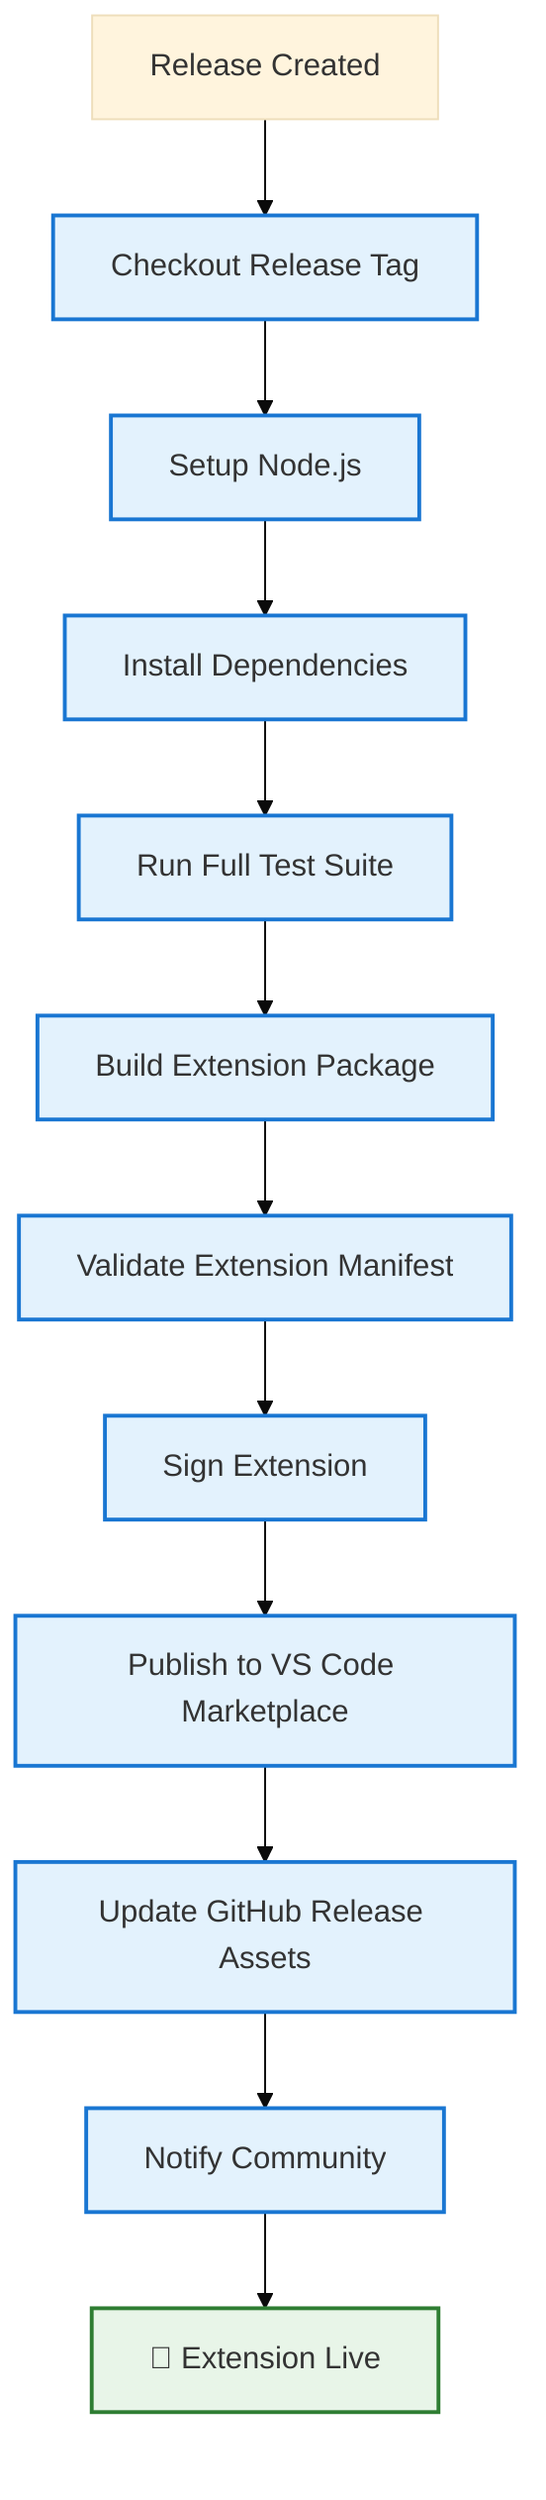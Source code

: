 ---
config:
  theme: base
  accessibility:
    enabled: true
    ariaDescribedBy: "publishing-workflow-desc"
    ariaLabelledBy: "publishing-workflow-title"
---

%%{init: {"accessibility": {"enabled": true, "ariaDescribedBy": "publishing-workflow-desc", "ariaLabelledBy": "publishing-workflow-title", "ariaDescription": "Extension publishing workflow flowchart showing the automated process from release creation through checkout, Node.js setup, dependency installation, testing, building, validation, signing, marketplace publishing, and community notification"}}}%%

flowchart TD
    A[Release Created] --> B[Checkout Release Tag]
    B --> C[Setup Node.js]
    C --> D[Install Dependencies]
    D --> E[Run Full Test Suite]
    E --> F[Build Extension Package]
    F --> G[Validate Extension Manifest]
    G --> H[Sign Extension]
    H --> I[Publish to VS Code Marketplace]
    I --> J[Update GitHub Release Assets]
    J --> K[Notify Community]
    K --> L[🎉 Extension Live]

    classDef success fill:#e8f5e8,stroke:#2e7d32,stroke-width:2px
    classDef process fill:#e3f2fd,stroke:#1976d2,stroke-width:2px

    class L success
    class B,C,D,E,F,G,H,I,J,K process